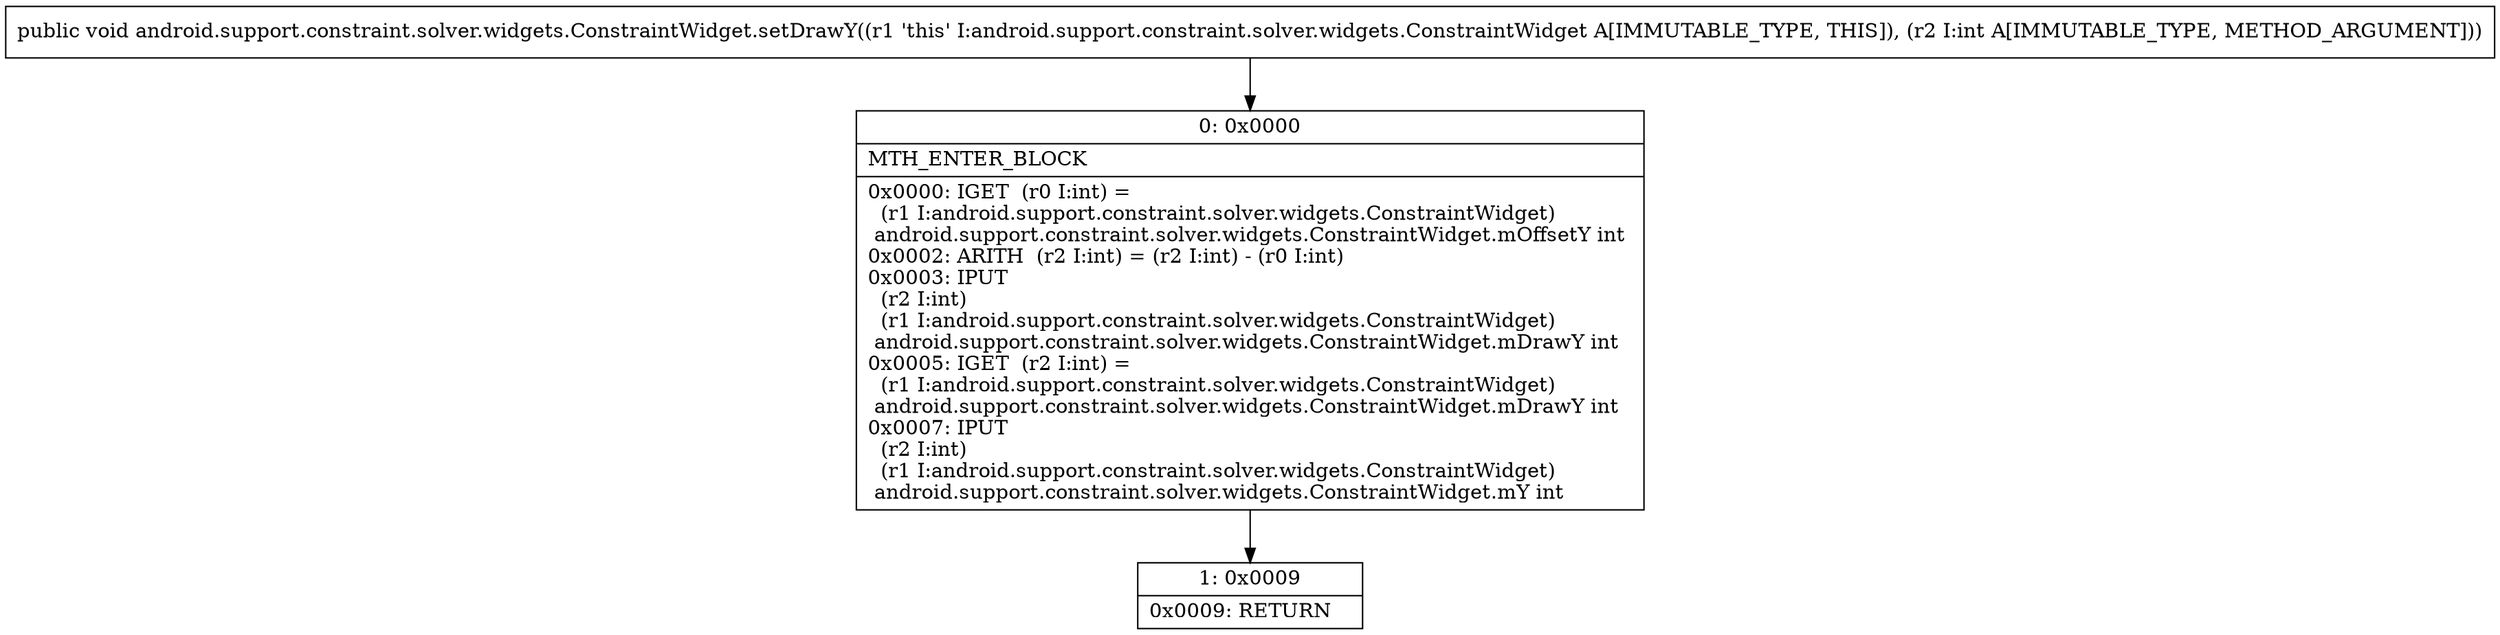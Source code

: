 digraph "CFG forandroid.support.constraint.solver.widgets.ConstraintWidget.setDrawY(I)V" {
Node_0 [shape=record,label="{0\:\ 0x0000|MTH_ENTER_BLOCK\l|0x0000: IGET  (r0 I:int) = \l  (r1 I:android.support.constraint.solver.widgets.ConstraintWidget)\l android.support.constraint.solver.widgets.ConstraintWidget.mOffsetY int \l0x0002: ARITH  (r2 I:int) = (r2 I:int) \- (r0 I:int) \l0x0003: IPUT  \l  (r2 I:int)\l  (r1 I:android.support.constraint.solver.widgets.ConstraintWidget)\l android.support.constraint.solver.widgets.ConstraintWidget.mDrawY int \l0x0005: IGET  (r2 I:int) = \l  (r1 I:android.support.constraint.solver.widgets.ConstraintWidget)\l android.support.constraint.solver.widgets.ConstraintWidget.mDrawY int \l0x0007: IPUT  \l  (r2 I:int)\l  (r1 I:android.support.constraint.solver.widgets.ConstraintWidget)\l android.support.constraint.solver.widgets.ConstraintWidget.mY int \l}"];
Node_1 [shape=record,label="{1\:\ 0x0009|0x0009: RETURN   \l}"];
MethodNode[shape=record,label="{public void android.support.constraint.solver.widgets.ConstraintWidget.setDrawY((r1 'this' I:android.support.constraint.solver.widgets.ConstraintWidget A[IMMUTABLE_TYPE, THIS]), (r2 I:int A[IMMUTABLE_TYPE, METHOD_ARGUMENT])) }"];
MethodNode -> Node_0;
Node_0 -> Node_1;
}

